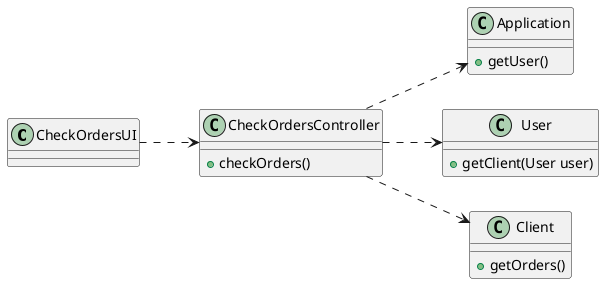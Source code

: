 @startuml

left to right direction

class CheckOrdersUI {
}

class CheckOrdersController {
    +checkOrders()
}

class Application {
    +getUser()
}

class User {
    +getClient(User user)
}

class Client {
    +getOrders()
}

CheckOrdersUI ..> CheckOrdersController
CheckOrdersController ..> Application
CheckOrdersController ..> User
CheckOrdersController ..> Client

@enduml
